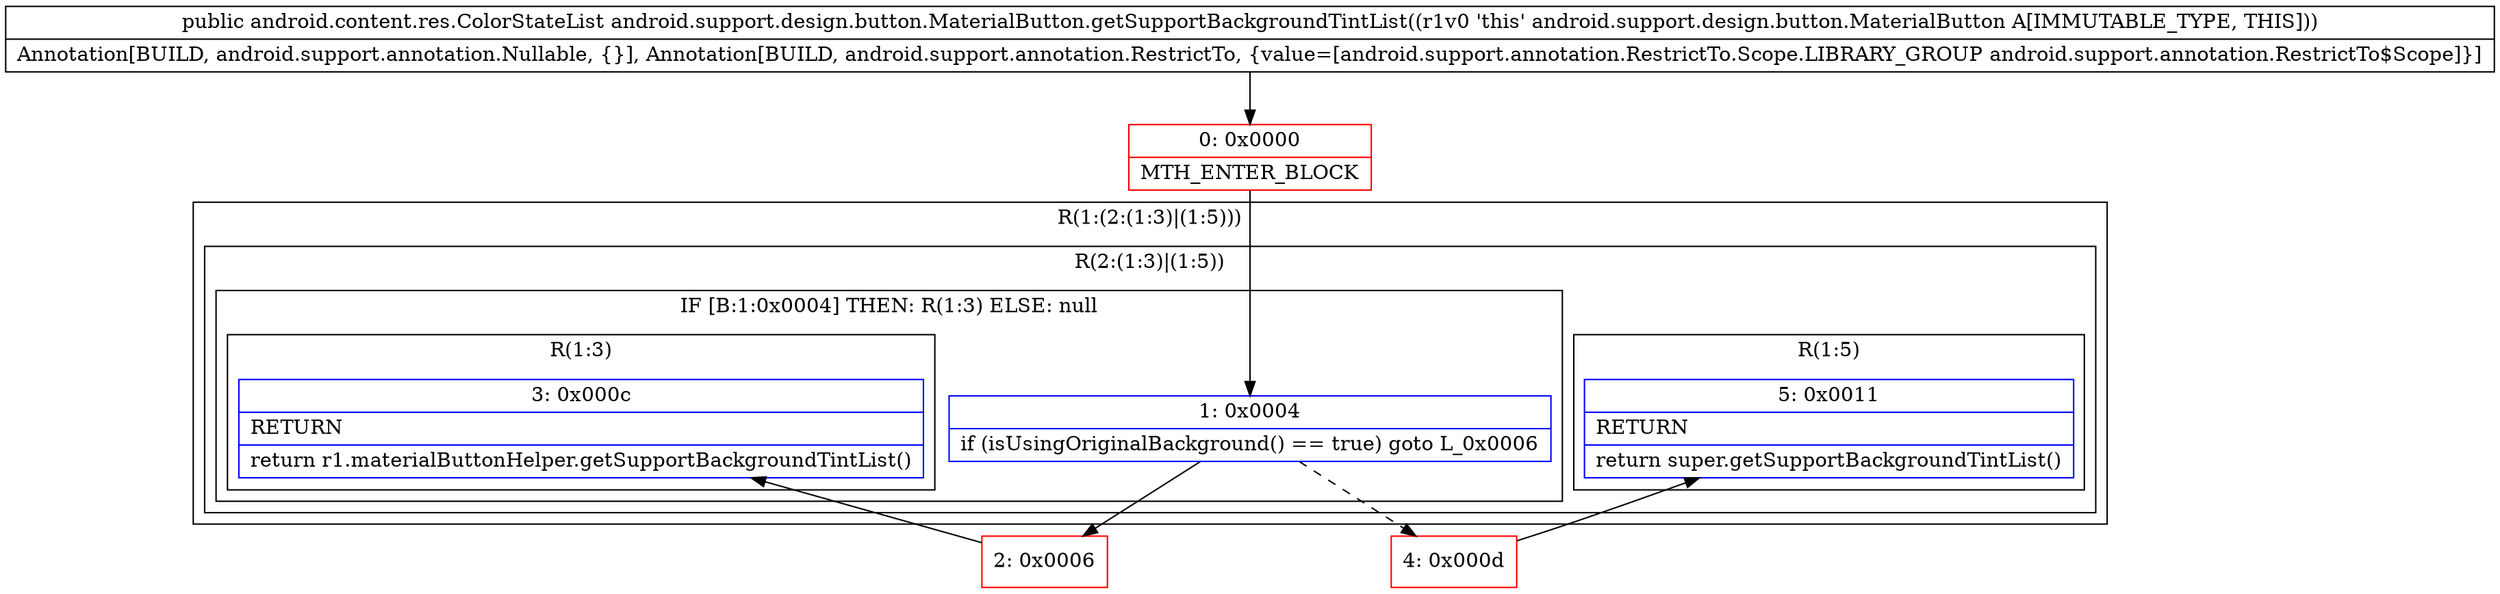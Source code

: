 digraph "CFG forandroid.support.design.button.MaterialButton.getSupportBackgroundTintList()Landroid\/content\/res\/ColorStateList;" {
subgraph cluster_Region_1285858509 {
label = "R(1:(2:(1:3)|(1:5)))";
node [shape=record,color=blue];
subgraph cluster_Region_153714661 {
label = "R(2:(1:3)|(1:5))";
node [shape=record,color=blue];
subgraph cluster_IfRegion_1168106586 {
label = "IF [B:1:0x0004] THEN: R(1:3) ELSE: null";
node [shape=record,color=blue];
Node_1 [shape=record,label="{1\:\ 0x0004|if (isUsingOriginalBackground() == true) goto L_0x0006\l}"];
subgraph cluster_Region_1152918422 {
label = "R(1:3)";
node [shape=record,color=blue];
Node_3 [shape=record,label="{3\:\ 0x000c|RETURN\l|return r1.materialButtonHelper.getSupportBackgroundTintList()\l}"];
}
}
subgraph cluster_Region_768828672 {
label = "R(1:5)";
node [shape=record,color=blue];
Node_5 [shape=record,label="{5\:\ 0x0011|RETURN\l|return super.getSupportBackgroundTintList()\l}"];
}
}
}
Node_0 [shape=record,color=red,label="{0\:\ 0x0000|MTH_ENTER_BLOCK\l}"];
Node_2 [shape=record,color=red,label="{2\:\ 0x0006}"];
Node_4 [shape=record,color=red,label="{4\:\ 0x000d}"];
MethodNode[shape=record,label="{public android.content.res.ColorStateList android.support.design.button.MaterialButton.getSupportBackgroundTintList((r1v0 'this' android.support.design.button.MaterialButton A[IMMUTABLE_TYPE, THIS]))  | Annotation[BUILD, android.support.annotation.Nullable, \{\}], Annotation[BUILD, android.support.annotation.RestrictTo, \{value=[android.support.annotation.RestrictTo.Scope.LIBRARY_GROUP android.support.annotation.RestrictTo$Scope]\}]\l}"];
MethodNode -> Node_0;
Node_1 -> Node_2;
Node_1 -> Node_4[style=dashed];
Node_0 -> Node_1;
Node_2 -> Node_3;
Node_4 -> Node_5;
}

